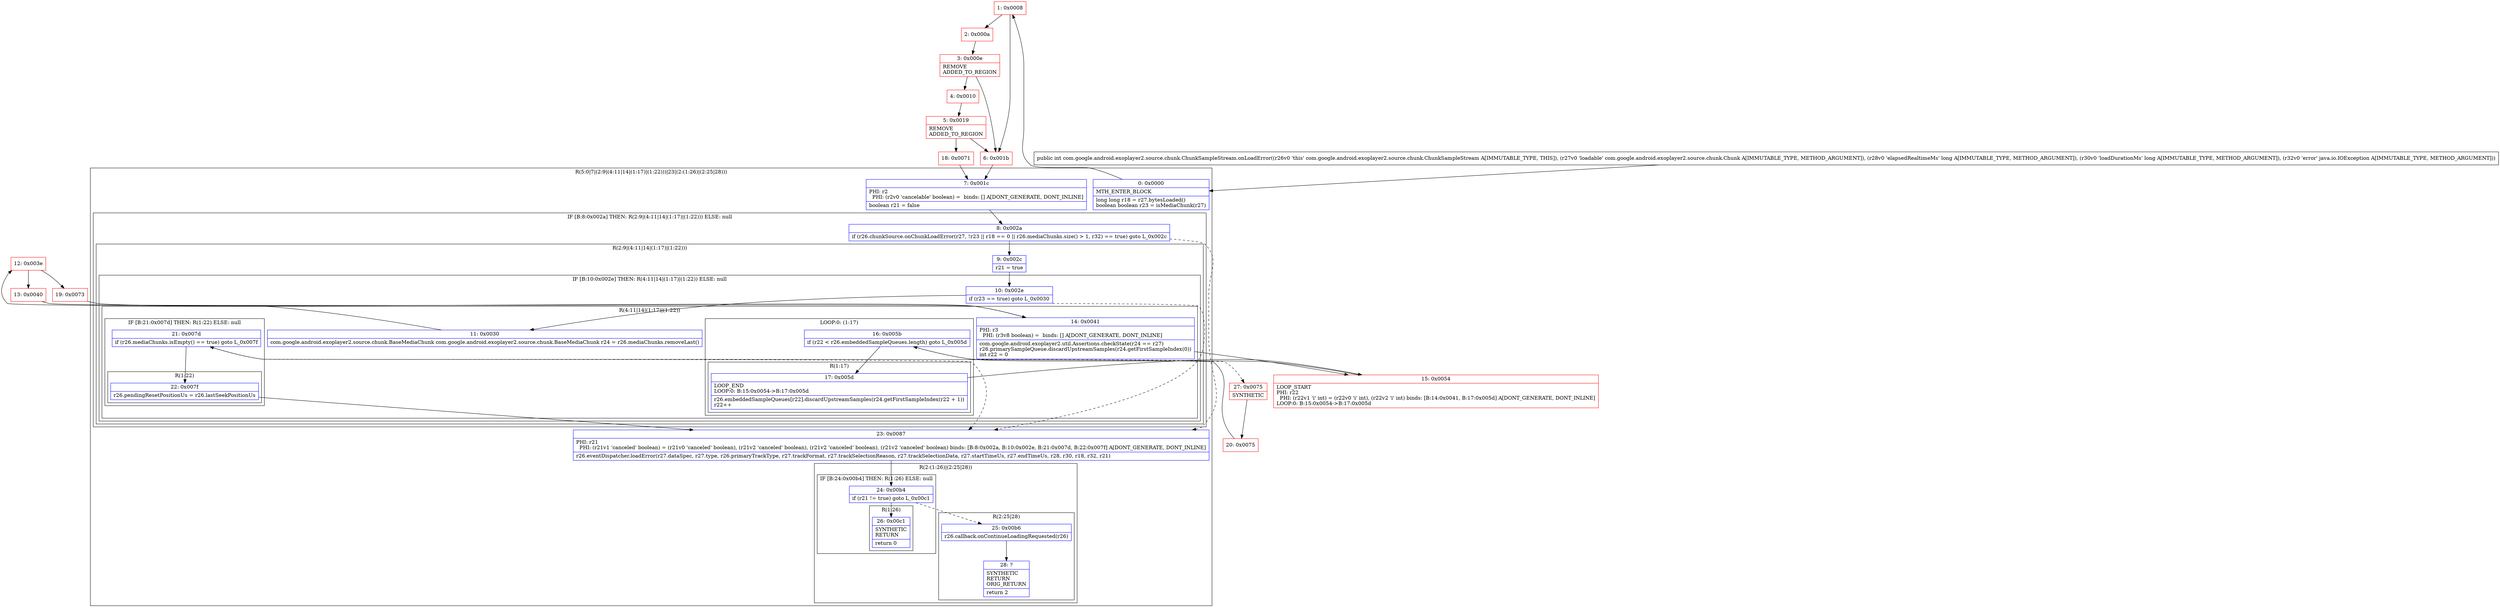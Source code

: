 digraph "CFG forcom.google.android.exoplayer2.source.chunk.ChunkSampleStream.onLoadError(Lcom\/google\/android\/exoplayer2\/source\/chunk\/Chunk;JJLjava\/io\/IOException;)I" {
subgraph cluster_Region_2016485799 {
label = "R(5:0|7|(2:9|(4:11|14|(1:17)|(1:22)))|23|(2:(1:26)|(2:25|28)))";
node [shape=record,color=blue];
Node_0 [shape=record,label="{0\:\ 0x0000|MTH_ENTER_BLOCK\l|long long r18 = r27.bytesLoaded()\lboolean boolean r23 = isMediaChunk(r27)\l}"];
Node_7 [shape=record,label="{7\:\ 0x001c|PHI: r2 \l  PHI: (r2v0 'cancelable' boolean) =  binds: [] A[DONT_GENERATE, DONT_INLINE]\l|boolean r21 = false\l}"];
subgraph cluster_IfRegion_1840847142 {
label = "IF [B:8:0x002a] THEN: R(2:9|(4:11|14|(1:17)|(1:22))) ELSE: null";
node [shape=record,color=blue];
Node_8 [shape=record,label="{8\:\ 0x002a|if (r26.chunkSource.onChunkLoadError(r27, !r23 \|\| r18 == 0 \|\| r26.mediaChunks.size() \> 1, r32) == true) goto L_0x002c\l}"];
subgraph cluster_Region_375262352 {
label = "R(2:9|(4:11|14|(1:17)|(1:22)))";
node [shape=record,color=blue];
Node_9 [shape=record,label="{9\:\ 0x002c|r21 = true\l}"];
subgraph cluster_IfRegion_1942833211 {
label = "IF [B:10:0x002e] THEN: R(4:11|14|(1:17)|(1:22)) ELSE: null";
node [shape=record,color=blue];
Node_10 [shape=record,label="{10\:\ 0x002e|if (r23 == true) goto L_0x0030\l}"];
subgraph cluster_Region_1111916040 {
label = "R(4:11|14|(1:17)|(1:22))";
node [shape=record,color=blue];
Node_11 [shape=record,label="{11\:\ 0x0030|com.google.android.exoplayer2.source.chunk.BaseMediaChunk com.google.android.exoplayer2.source.chunk.BaseMediaChunk r24 = r26.mediaChunks.removeLast()\l}"];
Node_14 [shape=record,label="{14\:\ 0x0041|PHI: r3 \l  PHI: (r3v8 boolean) =  binds: [] A[DONT_GENERATE, DONT_INLINE]\l|com.google.android.exoplayer2.util.Assertions.checkState(r24 == r27)\lr26.primarySampleQueue.discardUpstreamSamples(r24.getFirstSampleIndex(0))\lint r22 = 0\l}"];
subgraph cluster_LoopRegion_1024448397 {
label = "LOOP:0: (1:17)";
node [shape=record,color=blue];
Node_16 [shape=record,label="{16\:\ 0x005b|if (r22 \< r26.embeddedSampleQueues.length) goto L_0x005d\l}"];
subgraph cluster_Region_1540582123 {
label = "R(1:17)";
node [shape=record,color=blue];
Node_17 [shape=record,label="{17\:\ 0x005d|LOOP_END\lLOOP:0: B:15:0x0054\-\>B:17:0x005d\l|r26.embeddedSampleQueues[r22].discardUpstreamSamples(r24.getFirstSampleIndex(r22 + 1))\lr22++\l}"];
}
}
subgraph cluster_IfRegion_558473754 {
label = "IF [B:21:0x007d] THEN: R(1:22) ELSE: null";
node [shape=record,color=blue];
Node_21 [shape=record,label="{21\:\ 0x007d|if (r26.mediaChunks.isEmpty() == true) goto L_0x007f\l}"];
subgraph cluster_Region_1069345021 {
label = "R(1:22)";
node [shape=record,color=blue];
Node_22 [shape=record,label="{22\:\ 0x007f|r26.pendingResetPositionUs = r26.lastSeekPositionUs\l}"];
}
}
}
}
}
}
Node_23 [shape=record,label="{23\:\ 0x0087|PHI: r21 \l  PHI: (r21v1 'canceled' boolean) = (r21v0 'canceled' boolean), (r21v2 'canceled' boolean), (r21v2 'canceled' boolean), (r21v2 'canceled' boolean) binds: [B:8:0x002a, B:10:0x002e, B:21:0x007d, B:22:0x007f] A[DONT_GENERATE, DONT_INLINE]\l|r26.eventDispatcher.loadError(r27.dataSpec, r27.type, r26.primaryTrackType, r27.trackFormat, r27.trackSelectionReason, r27.trackSelectionData, r27.startTimeUs, r27.endTimeUs, r28, r30, r18, r32, r21)\l}"];
subgraph cluster_Region_168254133 {
label = "R(2:(1:26)|(2:25|28))";
node [shape=record,color=blue];
subgraph cluster_IfRegion_1729309669 {
label = "IF [B:24:0x00b4] THEN: R(1:26) ELSE: null";
node [shape=record,color=blue];
Node_24 [shape=record,label="{24\:\ 0x00b4|if (r21 != true) goto L_0x00c1\l}"];
subgraph cluster_Region_706525439 {
label = "R(1:26)";
node [shape=record,color=blue];
Node_26 [shape=record,label="{26\:\ 0x00c1|SYNTHETIC\lRETURN\l|return 0\l}"];
}
}
subgraph cluster_Region_1185515220 {
label = "R(2:25|28)";
node [shape=record,color=blue];
Node_25 [shape=record,label="{25\:\ 0x00b6|r26.callback.onContinueLoadingRequested(r26)\l}"];
Node_28 [shape=record,label="{28\:\ ?|SYNTHETIC\lRETURN\lORIG_RETURN\l|return 2\l}"];
}
}
}
Node_1 [shape=record,color=red,label="{1\:\ 0x0008}"];
Node_2 [shape=record,color=red,label="{2\:\ 0x000a}"];
Node_3 [shape=record,color=red,label="{3\:\ 0x000e|REMOVE\lADDED_TO_REGION\l}"];
Node_4 [shape=record,color=red,label="{4\:\ 0x0010}"];
Node_5 [shape=record,color=red,label="{5\:\ 0x0019|REMOVE\lADDED_TO_REGION\l}"];
Node_6 [shape=record,color=red,label="{6\:\ 0x001b}"];
Node_12 [shape=record,color=red,label="{12\:\ 0x003e}"];
Node_13 [shape=record,color=red,label="{13\:\ 0x0040}"];
Node_15 [shape=record,color=red,label="{15\:\ 0x0054|LOOP_START\lPHI: r22 \l  PHI: (r22v1 'i' int) = (r22v0 'i' int), (r22v2 'i' int) binds: [B:14:0x0041, B:17:0x005d] A[DONT_GENERATE, DONT_INLINE]\lLOOP:0: B:15:0x0054\-\>B:17:0x005d\l}"];
Node_18 [shape=record,color=red,label="{18\:\ 0x0071}"];
Node_19 [shape=record,color=red,label="{19\:\ 0x0073}"];
Node_20 [shape=record,color=red,label="{20\:\ 0x0075}"];
Node_27 [shape=record,color=red,label="{27\:\ 0x0075|SYNTHETIC\l}"];
MethodNode[shape=record,label="{public int com.google.android.exoplayer2.source.chunk.ChunkSampleStream.onLoadError((r26v0 'this' com.google.android.exoplayer2.source.chunk.ChunkSampleStream A[IMMUTABLE_TYPE, THIS]), (r27v0 'loadable' com.google.android.exoplayer2.source.chunk.Chunk A[IMMUTABLE_TYPE, METHOD_ARGUMENT]), (r28v0 'elapsedRealtimeMs' long A[IMMUTABLE_TYPE, METHOD_ARGUMENT]), (r30v0 'loadDurationMs' long A[IMMUTABLE_TYPE, METHOD_ARGUMENT]), (r32v0 'error' java.io.IOException A[IMMUTABLE_TYPE, METHOD_ARGUMENT])) }"];
MethodNode -> Node_0;
Node_0 -> Node_1;
Node_7 -> Node_8;
Node_8 -> Node_9;
Node_8 -> Node_23[style=dashed];
Node_9 -> Node_10;
Node_10 -> Node_11;
Node_10 -> Node_23[style=dashed];
Node_11 -> Node_12;
Node_14 -> Node_15;
Node_16 -> Node_17;
Node_16 -> Node_27[style=dashed];
Node_17 -> Node_15;
Node_21 -> Node_22;
Node_21 -> Node_23[style=dashed];
Node_22 -> Node_23;
Node_23 -> Node_24;
Node_24 -> Node_25[style=dashed];
Node_24 -> Node_26;
Node_25 -> Node_28;
Node_1 -> Node_2;
Node_1 -> Node_6;
Node_2 -> Node_3;
Node_3 -> Node_4;
Node_3 -> Node_6;
Node_4 -> Node_5;
Node_5 -> Node_6;
Node_5 -> Node_18;
Node_6 -> Node_7;
Node_12 -> Node_13;
Node_12 -> Node_19;
Node_13 -> Node_14;
Node_15 -> Node_16;
Node_18 -> Node_7;
Node_19 -> Node_14;
Node_20 -> Node_21;
Node_27 -> Node_20;
}

